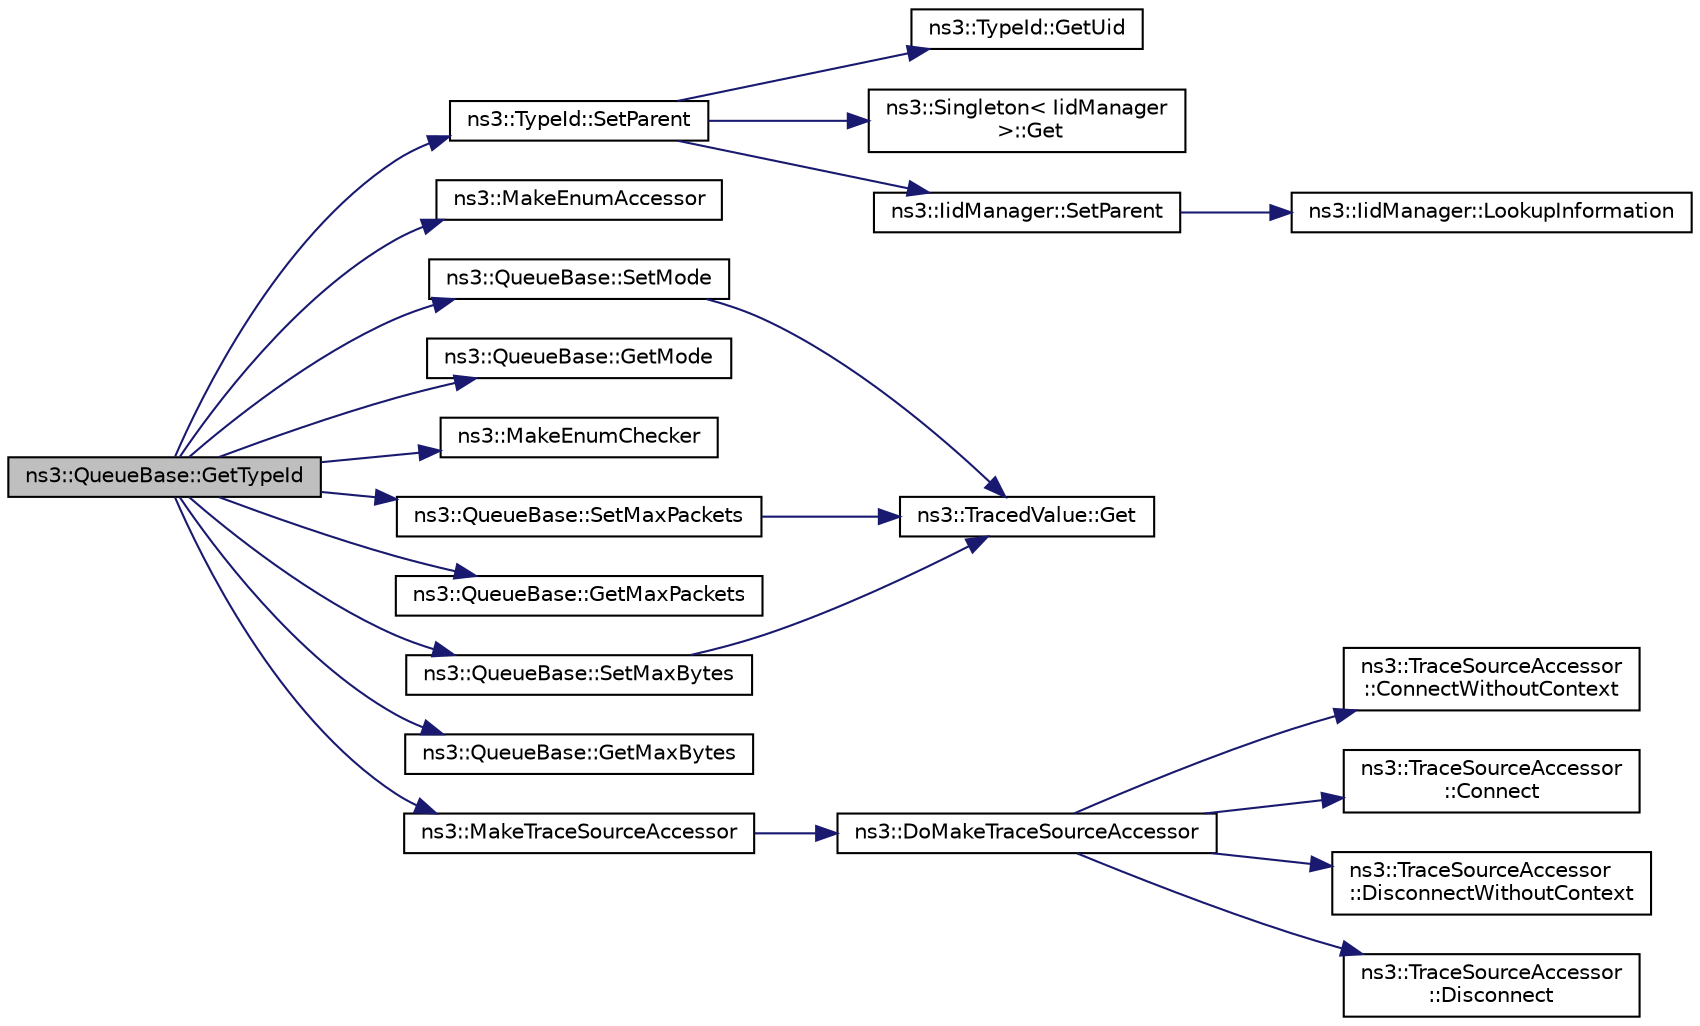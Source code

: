 digraph "ns3::QueueBase::GetTypeId"
{
  edge [fontname="Helvetica",fontsize="10",labelfontname="Helvetica",labelfontsize="10"];
  node [fontname="Helvetica",fontsize="10",shape=record];
  rankdir="LR";
  Node1 [label="ns3::QueueBase::GetTypeId",height=0.2,width=0.4,color="black", fillcolor="grey75", style="filled", fontcolor="black"];
  Node1 -> Node2 [color="midnightblue",fontsize="10",style="solid"];
  Node2 [label="ns3::TypeId::SetParent",height=0.2,width=0.4,color="black", fillcolor="white", style="filled",URL="$d6/d11/classns3_1_1TypeId.html#abaaca67ab7d2471067e7c275df0f7309"];
  Node2 -> Node3 [color="midnightblue",fontsize="10",style="solid"];
  Node3 [label="ns3::TypeId::GetUid",height=0.2,width=0.4,color="black", fillcolor="white", style="filled",URL="$d6/d11/classns3_1_1TypeId.html#acd3e41de6340d06299f4fd63e2ed8da0"];
  Node2 -> Node4 [color="midnightblue",fontsize="10",style="solid"];
  Node4 [label="ns3::Singleton\< IidManager\l \>::Get",height=0.2,width=0.4,color="black", fillcolor="white", style="filled",URL="$d8/d77/classns3_1_1Singleton.html#a80a2cd3c25a27ea72add7a9f7a141ffa"];
  Node2 -> Node5 [color="midnightblue",fontsize="10",style="solid"];
  Node5 [label="ns3::IidManager::SetParent",height=0.2,width=0.4,color="black", fillcolor="white", style="filled",URL="$d4/d1c/classns3_1_1IidManager.html#a4042931260554c907699367b6811426f"];
  Node5 -> Node6 [color="midnightblue",fontsize="10",style="solid"];
  Node6 [label="ns3::IidManager::LookupInformation",height=0.2,width=0.4,color="black", fillcolor="white", style="filled",URL="$d4/d1c/classns3_1_1IidManager.html#a6b1f4ba2815dba27a377e8a8db2384cf"];
  Node1 -> Node7 [color="midnightblue",fontsize="10",style="solid"];
  Node7 [label="ns3::MakeEnumAccessor",height=0.2,width=0.4,color="black", fillcolor="white", style="filled",URL="$d7/d2e/namespacens3.html#af5050739867ce63896dec011e332c8ec"];
  Node1 -> Node8 [color="midnightblue",fontsize="10",style="solid"];
  Node8 [label="ns3::QueueBase::SetMode",height=0.2,width=0.4,color="black", fillcolor="white", style="filled",URL="$df/dbd/classns3_1_1QueueBase.html#ad0961289c94853928a1cf69dd2d93e8d"];
  Node8 -> Node9 [color="midnightblue",fontsize="10",style="solid"];
  Node9 [label="ns3::TracedValue::Get",height=0.2,width=0.4,color="black", fillcolor="white", style="filled",URL="$df/d97/classns3_1_1TracedValue.html#a10fddd1de961ac65acfbeb440a1e8551"];
  Node1 -> Node10 [color="midnightblue",fontsize="10",style="solid"];
  Node10 [label="ns3::QueueBase::GetMode",height=0.2,width=0.4,color="black", fillcolor="white", style="filled",URL="$df/dbd/classns3_1_1QueueBase.html#a8f711a128861891658c52537d7645793"];
  Node1 -> Node11 [color="midnightblue",fontsize="10",style="solid"];
  Node11 [label="ns3::MakeEnumChecker",height=0.2,width=0.4,color="black", fillcolor="white", style="filled",URL="$d7/d2e/namespacens3.html#a48832781a2b521d3d0091e05ece30615"];
  Node1 -> Node12 [color="midnightblue",fontsize="10",style="solid"];
  Node12 [label="ns3::QueueBase::SetMaxPackets",height=0.2,width=0.4,color="black", fillcolor="white", style="filled",URL="$df/dbd/classns3_1_1QueueBase.html#a5e7bd286a0c1008f4c65ab3c9a48abd9",tooltip="Set the maximum amount of packets that can be stored in this queue. "];
  Node12 -> Node9 [color="midnightblue",fontsize="10",style="solid"];
  Node1 -> Node13 [color="midnightblue",fontsize="10",style="solid"];
  Node13 [label="ns3::QueueBase::GetMaxPackets",height=0.2,width=0.4,color="black", fillcolor="white", style="filled",URL="$df/dbd/classns3_1_1QueueBase.html#a7e1501be3f36c87c57dc3e807f925a07"];
  Node1 -> Node14 [color="midnightblue",fontsize="10",style="solid"];
  Node14 [label="ns3::QueueBase::SetMaxBytes",height=0.2,width=0.4,color="black", fillcolor="white", style="filled",URL="$df/dbd/classns3_1_1QueueBase.html#a65f35ec9f4405292011a57cc6d2f59f9",tooltip="Set the maximum amount of bytes that can be stored in this queue. "];
  Node14 -> Node9 [color="midnightblue",fontsize="10",style="solid"];
  Node1 -> Node15 [color="midnightblue",fontsize="10",style="solid"];
  Node15 [label="ns3::QueueBase::GetMaxBytes",height=0.2,width=0.4,color="black", fillcolor="white", style="filled",URL="$df/dbd/classns3_1_1QueueBase.html#adc3e321231c0b44b622242d65d2bdbd2"];
  Node1 -> Node16 [color="midnightblue",fontsize="10",style="solid"];
  Node16 [label="ns3::MakeTraceSourceAccessor",height=0.2,width=0.4,color="black", fillcolor="white", style="filled",URL="$dd/d41/group__tracing.html#gab21a770b9855af4e8f69f7531ea4a6b0"];
  Node16 -> Node17 [color="midnightblue",fontsize="10",style="solid"];
  Node17 [label="ns3::DoMakeTraceSourceAccessor",height=0.2,width=0.4,color="black", fillcolor="white", style="filled",URL="$dd/d41/group__tracing.html#ga58e9c4db480094cef0bb8d87118146e5"];
  Node17 -> Node18 [color="midnightblue",fontsize="10",style="solid"];
  Node18 [label="ns3::TraceSourceAccessor\l::ConnectWithoutContext",height=0.2,width=0.4,color="black", fillcolor="white", style="filled",URL="$d2/deb/classns3_1_1TraceSourceAccessor.html#a1baf1c36b3d644fe210cc0e0835cfeb9"];
  Node17 -> Node19 [color="midnightblue",fontsize="10",style="solid"];
  Node19 [label="ns3::TraceSourceAccessor\l::Connect",height=0.2,width=0.4,color="black", fillcolor="white", style="filled",URL="$d2/deb/classns3_1_1TraceSourceAccessor.html#a2edac9639d21e12e9aee53c508bef172"];
  Node17 -> Node20 [color="midnightblue",fontsize="10",style="solid"];
  Node20 [label="ns3::TraceSourceAccessor\l::DisconnectWithoutContext",height=0.2,width=0.4,color="black", fillcolor="white", style="filled",URL="$d2/deb/classns3_1_1TraceSourceAccessor.html#a76a36d41611ea647e26884d9bf403544"];
  Node17 -> Node21 [color="midnightblue",fontsize="10",style="solid"];
  Node21 [label="ns3::TraceSourceAccessor\l::Disconnect",height=0.2,width=0.4,color="black", fillcolor="white", style="filled",URL="$d2/deb/classns3_1_1TraceSourceAccessor.html#a366f52ad46fc0c1058e21e24932ab546"];
}
